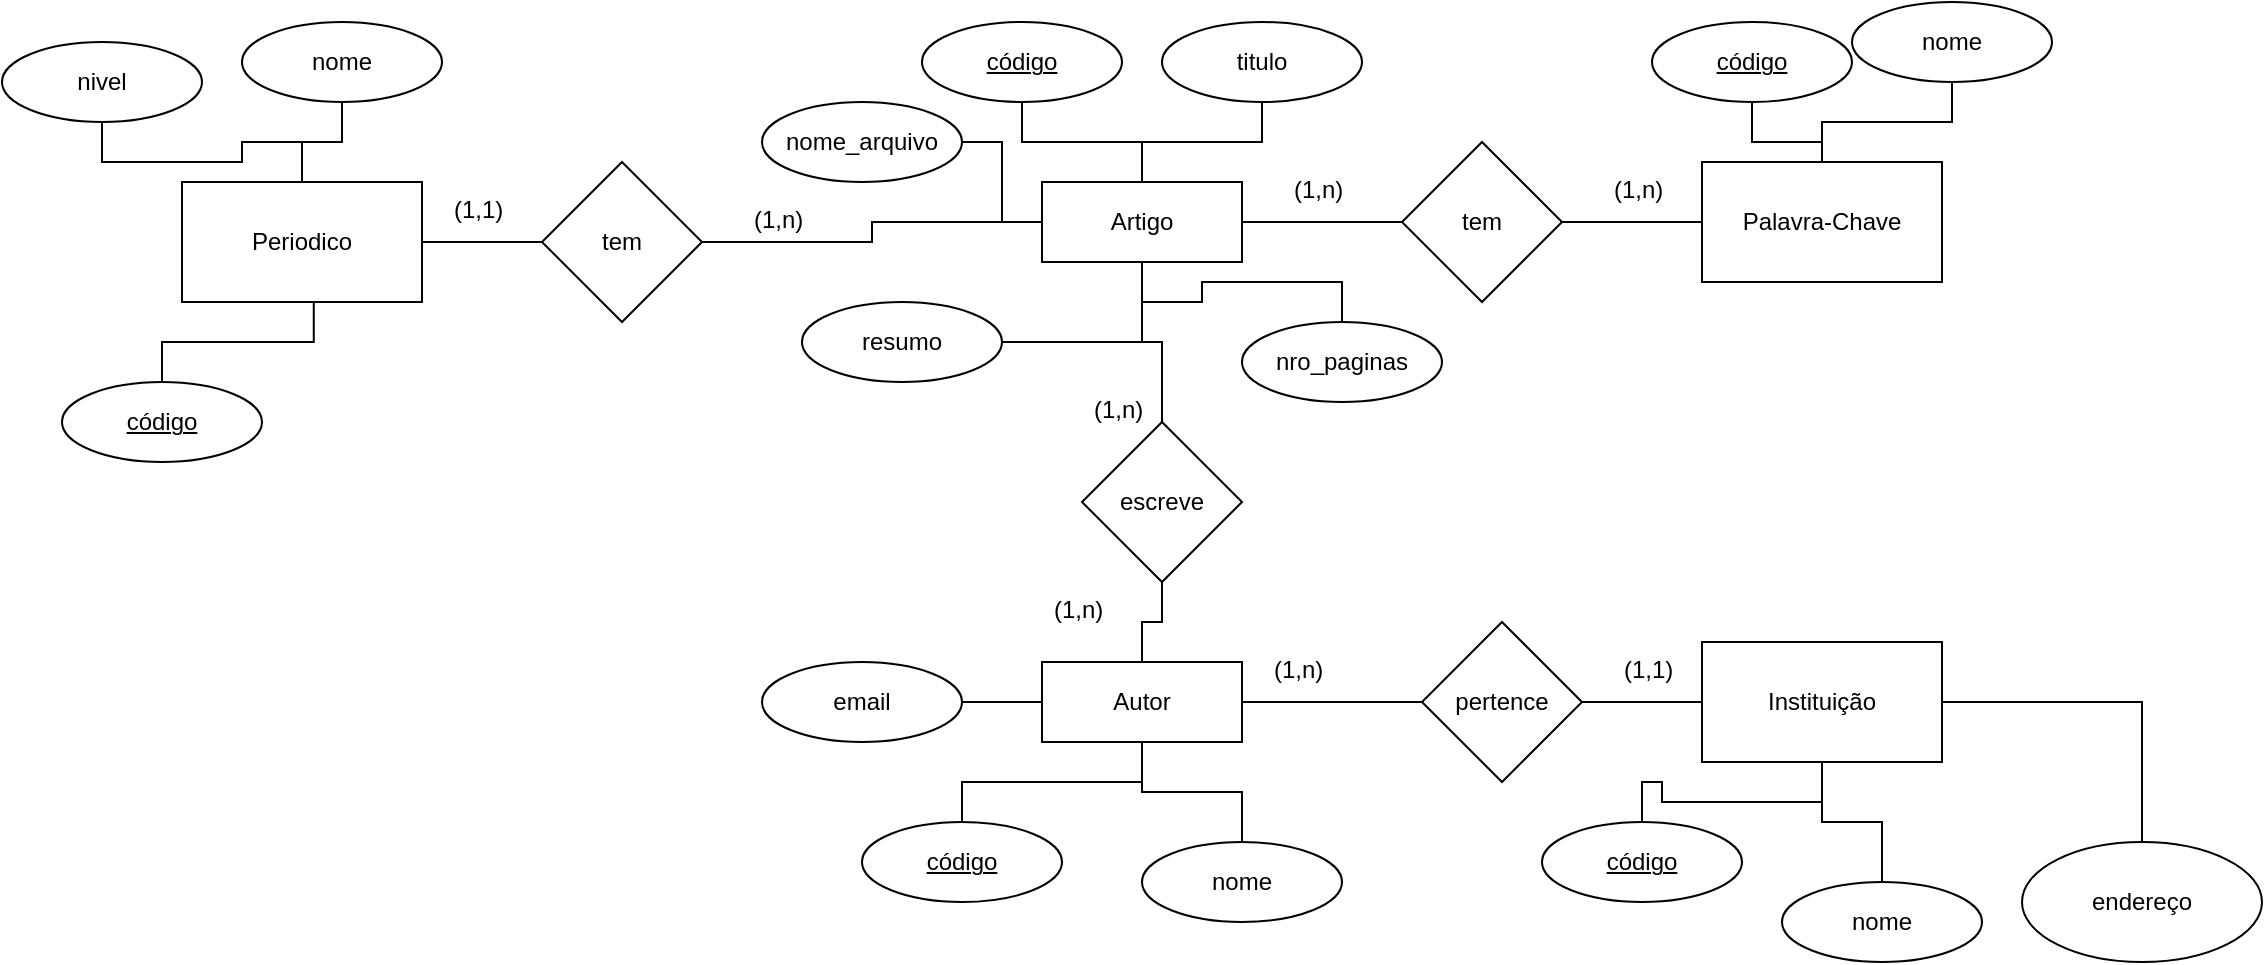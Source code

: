 <mxfile version="20.2.3" type="device"><diagram id="R2lEEEUBdFMjLlhIrx00" name="Page-1"><mxGraphModel dx="1561" dy="428" grid="1" gridSize="10" guides="1" tooltips="1" connect="1" arrows="1" fold="1" page="1" pageScale="1" pageWidth="850" pageHeight="1100" math="0" shadow="0" extFonts="Permanent Marker^https://fonts.googleapis.com/css?family=Permanent+Marker"><root><mxCell id="0"/><mxCell id="1" parent="0"/><mxCell id="NHCk2TSRlCwoeW8IWEPP-5" value="" style="edgeStyle=orthogonalEdgeStyle;rounded=0;orthogonalLoop=1;jettySize=auto;html=1;startArrow=none;startFill=0;endArrow=none;endFill=0;" parent="1" source="NHCk2TSRlCwoeW8IWEPP-1" target="NHCk2TSRlCwoeW8IWEPP-4" edge="1"><mxGeometry relative="1" as="geometry"/></mxCell><mxCell id="NHCk2TSRlCwoeW8IWEPP-28" value="" style="edgeStyle=orthogonalEdgeStyle;rounded=0;orthogonalLoop=1;jettySize=auto;html=1;startArrow=none;startFill=0;endArrow=none;endFill=0;" parent="1" source="NHCk2TSRlCwoeW8IWEPP-1" target="NHCk2TSRlCwoeW8IWEPP-27" edge="1"><mxGeometry relative="1" as="geometry"/></mxCell><mxCell id="NHCk2TSRlCwoeW8IWEPP-51" value="" style="edgeStyle=orthogonalEdgeStyle;rounded=0;orthogonalLoop=1;jettySize=auto;html=1;startArrow=none;startFill=0;endArrow=none;endFill=0;" parent="1" source="NHCk2TSRlCwoeW8IWEPP-1" target="NHCk2TSRlCwoeW8IWEPP-50" edge="1"><mxGeometry relative="1" as="geometry"/></mxCell><mxCell id="NHCk2TSRlCwoeW8IWEPP-1" value="Artigo" style="whiteSpace=wrap;html=1;align=center;" parent="1" vertex="1"><mxGeometry x="120" y="120" width="100" height="40" as="geometry"/></mxCell><mxCell id="NHCk2TSRlCwoeW8IWEPP-7" value="" style="edgeStyle=orthogonalEdgeStyle;rounded=0;orthogonalLoop=1;jettySize=auto;html=1;startArrow=none;startFill=0;endArrow=none;endFill=0;" parent="1" source="NHCk2TSRlCwoeW8IWEPP-4" target="NHCk2TSRlCwoeW8IWEPP-6" edge="1"><mxGeometry relative="1" as="geometry"/></mxCell><mxCell id="NHCk2TSRlCwoeW8IWEPP-4" value="tem" style="rhombus;whiteSpace=wrap;html=1;" parent="1" vertex="1"><mxGeometry x="300" y="100" width="80" height="80" as="geometry"/></mxCell><mxCell id="NHCk2TSRlCwoeW8IWEPP-6" value="Palavra-Chave" style="whiteSpace=wrap;html=1;" parent="1" vertex="1"><mxGeometry x="450" y="110" width="120" height="60" as="geometry"/></mxCell><mxCell id="NHCk2TSRlCwoeW8IWEPP-14" style="edgeStyle=orthogonalEdgeStyle;rounded=0;orthogonalLoop=1;jettySize=auto;html=1;startArrow=none;startFill=0;endArrow=none;endFill=0;" parent="1" source="NHCk2TSRlCwoeW8IWEPP-8" target="NHCk2TSRlCwoeW8IWEPP-1" edge="1"><mxGeometry relative="1" as="geometry"/></mxCell><mxCell id="NHCk2TSRlCwoeW8IWEPP-8" value="código" style="ellipse;whiteSpace=wrap;html=1;align=center;fontStyle=4;" parent="1" vertex="1"><mxGeometry x="60" y="40" width="100" height="40" as="geometry"/></mxCell><mxCell id="NHCk2TSRlCwoeW8IWEPP-15" style="edgeStyle=orthogonalEdgeStyle;rounded=0;orthogonalLoop=1;jettySize=auto;html=1;startArrow=none;startFill=0;endArrow=none;endFill=0;" parent="1" source="NHCk2TSRlCwoeW8IWEPP-9" target="NHCk2TSRlCwoeW8IWEPP-1" edge="1"><mxGeometry relative="1" as="geometry"/></mxCell><mxCell id="NHCk2TSRlCwoeW8IWEPP-9" value="titulo" style="ellipse;whiteSpace=wrap;html=1;align=center;" parent="1" vertex="1"><mxGeometry x="180" y="40" width="100" height="40" as="geometry"/></mxCell><mxCell id="NHCk2TSRlCwoeW8IWEPP-16" style="edgeStyle=orthogonalEdgeStyle;rounded=0;orthogonalLoop=1;jettySize=auto;html=1;startArrow=none;startFill=0;endArrow=none;endFill=0;" parent="1" source="NHCk2TSRlCwoeW8IWEPP-10" target="NHCk2TSRlCwoeW8IWEPP-1" edge="1"><mxGeometry relative="1" as="geometry"/></mxCell><mxCell id="NHCk2TSRlCwoeW8IWEPP-10" value="resumo" style="ellipse;whiteSpace=wrap;html=1;align=center;" parent="1" vertex="1"><mxGeometry y="180" width="100" height="40" as="geometry"/></mxCell><mxCell id="NHCk2TSRlCwoeW8IWEPP-17" style="edgeStyle=orthogonalEdgeStyle;rounded=0;orthogonalLoop=1;jettySize=auto;html=1;startArrow=none;startFill=0;endArrow=none;endFill=0;" parent="1" source="NHCk2TSRlCwoeW8IWEPP-11" target="NHCk2TSRlCwoeW8IWEPP-1" edge="1"><mxGeometry relative="1" as="geometry"/></mxCell><mxCell id="NHCk2TSRlCwoeW8IWEPP-11" value="nro_paginas" style="ellipse;whiteSpace=wrap;html=1;align=center;" parent="1" vertex="1"><mxGeometry x="220" y="190" width="100" height="40" as="geometry"/></mxCell><mxCell id="NHCk2TSRlCwoeW8IWEPP-13" style="edgeStyle=orthogonalEdgeStyle;rounded=0;orthogonalLoop=1;jettySize=auto;html=1;exitX=1;exitY=0.5;exitDx=0;exitDy=0;startArrow=none;startFill=0;endArrow=none;endFill=0;" parent="1" source="NHCk2TSRlCwoeW8IWEPP-12" target="NHCk2TSRlCwoeW8IWEPP-1" edge="1"><mxGeometry relative="1" as="geometry"/></mxCell><mxCell id="NHCk2TSRlCwoeW8IWEPP-12" value="nome_arquivo" style="ellipse;whiteSpace=wrap;html=1;align=center;" parent="1" vertex="1"><mxGeometry x="-20" y="80" width="100" height="40" as="geometry"/></mxCell><mxCell id="NHCk2TSRlCwoeW8IWEPP-18" value="(1,n)" style="text;strokeColor=none;fillColor=none;spacingLeft=4;spacingRight=4;overflow=hidden;rotatable=0;points=[[0,0.5],[1,0.5]];portConstraint=eastwest;fontSize=12;" parent="1" vertex="1"><mxGeometry x="400" y="110" width="40" height="30" as="geometry"/></mxCell><mxCell id="NHCk2TSRlCwoeW8IWEPP-19" value="(1,n)" style="text;strokeColor=none;fillColor=none;spacingLeft=4;spacingRight=4;overflow=hidden;rotatable=0;points=[[0,0.5],[1,0.5]];portConstraint=eastwest;fontSize=12;" parent="1" vertex="1"><mxGeometry x="240" y="110" width="40" height="30" as="geometry"/></mxCell><mxCell id="NHCk2TSRlCwoeW8IWEPP-22" style="edgeStyle=orthogonalEdgeStyle;rounded=0;orthogonalLoop=1;jettySize=auto;html=1;startArrow=none;startFill=0;endArrow=none;endFill=0;" parent="1" source="NHCk2TSRlCwoeW8IWEPP-20" target="NHCk2TSRlCwoeW8IWEPP-6" edge="1"><mxGeometry relative="1" as="geometry"/></mxCell><mxCell id="NHCk2TSRlCwoeW8IWEPP-20" value="código" style="ellipse;whiteSpace=wrap;html=1;align=center;fontStyle=4;" parent="1" vertex="1"><mxGeometry x="425" y="40" width="100" height="40" as="geometry"/></mxCell><mxCell id="NHCk2TSRlCwoeW8IWEPP-24" style="edgeStyle=orthogonalEdgeStyle;rounded=0;orthogonalLoop=1;jettySize=auto;html=1;startArrow=none;startFill=0;endArrow=none;endFill=0;" parent="1" source="NHCk2TSRlCwoeW8IWEPP-23" target="NHCk2TSRlCwoeW8IWEPP-6" edge="1"><mxGeometry relative="1" as="geometry"/></mxCell><mxCell id="NHCk2TSRlCwoeW8IWEPP-23" value="nome" style="ellipse;whiteSpace=wrap;html=1;align=center;" parent="1" vertex="1"><mxGeometry x="525" y="30" width="100" height="40" as="geometry"/></mxCell><mxCell id="NHCk2TSRlCwoeW8IWEPP-32" style="edgeStyle=orthogonalEdgeStyle;rounded=0;orthogonalLoop=1;jettySize=auto;html=1;startArrow=none;startFill=0;endArrow=none;endFill=0;" parent="1" source="NHCk2TSRlCwoeW8IWEPP-25" target="NHCk2TSRlCwoeW8IWEPP-30" edge="1"><mxGeometry relative="1" as="geometry"/></mxCell><mxCell id="NHCk2TSRlCwoeW8IWEPP-33" style="edgeStyle=orthogonalEdgeStyle;rounded=0;orthogonalLoop=1;jettySize=auto;html=1;startArrow=none;startFill=0;endArrow=none;endFill=0;" parent="1" source="NHCk2TSRlCwoeW8IWEPP-25" target="NHCk2TSRlCwoeW8IWEPP-31" edge="1"><mxGeometry relative="1" as="geometry"/></mxCell><mxCell id="NHCk2TSRlCwoeW8IWEPP-39" value="" style="edgeStyle=orthogonalEdgeStyle;rounded=0;orthogonalLoop=1;jettySize=auto;html=1;startArrow=none;startFill=0;endArrow=none;endFill=0;" parent="1" source="NHCk2TSRlCwoeW8IWEPP-25" target="NHCk2TSRlCwoeW8IWEPP-38" edge="1"><mxGeometry relative="1" as="geometry"/></mxCell><mxCell id="NHCk2TSRlCwoeW8IWEPP-25" value="Autor" style="whiteSpace=wrap;html=1;align=center;" parent="1" vertex="1"><mxGeometry x="120" y="360" width="100" height="40" as="geometry"/></mxCell><mxCell id="NHCk2TSRlCwoeW8IWEPP-29" style="edgeStyle=orthogonalEdgeStyle;rounded=0;orthogonalLoop=1;jettySize=auto;html=1;startArrow=none;startFill=0;endArrow=none;endFill=0;" parent="1" source="NHCk2TSRlCwoeW8IWEPP-27" target="NHCk2TSRlCwoeW8IWEPP-25" edge="1"><mxGeometry relative="1" as="geometry"/></mxCell><mxCell id="NHCk2TSRlCwoeW8IWEPP-27" value="escreve" style="rhombus;whiteSpace=wrap;html=1;" parent="1" vertex="1"><mxGeometry x="140" y="240" width="80" height="80" as="geometry"/></mxCell><mxCell id="NHCk2TSRlCwoeW8IWEPP-30" value="código" style="ellipse;whiteSpace=wrap;html=1;align=center;fontStyle=4;" parent="1" vertex="1"><mxGeometry x="30" y="440" width="100" height="40" as="geometry"/></mxCell><mxCell id="NHCk2TSRlCwoeW8IWEPP-31" value="nome" style="ellipse;whiteSpace=wrap;html=1;align=center;" parent="1" vertex="1"><mxGeometry x="170" y="450" width="100" height="40" as="geometry"/></mxCell><mxCell id="NHCk2TSRlCwoeW8IWEPP-35" style="edgeStyle=orthogonalEdgeStyle;rounded=0;orthogonalLoop=1;jettySize=auto;html=1;startArrow=none;startFill=0;endArrow=none;endFill=0;" parent="1" source="NHCk2TSRlCwoeW8IWEPP-34" target="NHCk2TSRlCwoeW8IWEPP-25" edge="1"><mxGeometry relative="1" as="geometry"/></mxCell><mxCell id="NHCk2TSRlCwoeW8IWEPP-34" value="email" style="ellipse;whiteSpace=wrap;html=1;align=center;" parent="1" vertex="1"><mxGeometry x="-20" y="360" width="100" height="40" as="geometry"/></mxCell><mxCell id="NHCk2TSRlCwoeW8IWEPP-36" value="(1,n)" style="text;strokeColor=none;fillColor=none;spacingLeft=4;spacingRight=4;overflow=hidden;rotatable=0;points=[[0,0.5],[1,0.5]];portConstraint=eastwest;fontSize=12;" parent="1" vertex="1"><mxGeometry x="140" y="220" width="40" height="30" as="geometry"/></mxCell><mxCell id="NHCk2TSRlCwoeW8IWEPP-37" value="(1,n)" style="text;strokeColor=none;fillColor=none;spacingLeft=4;spacingRight=4;overflow=hidden;rotatable=0;points=[[0,0.5],[1,0.5]];portConstraint=eastwest;fontSize=12;" parent="1" vertex="1"><mxGeometry x="120" y="320" width="40" height="30" as="geometry"/></mxCell><mxCell id="NHCk2TSRlCwoeW8IWEPP-41" value="" style="edgeStyle=orthogonalEdgeStyle;rounded=0;orthogonalLoop=1;jettySize=auto;html=1;startArrow=none;startFill=0;endArrow=none;endFill=0;" parent="1" source="NHCk2TSRlCwoeW8IWEPP-38" target="NHCk2TSRlCwoeW8IWEPP-40" edge="1"><mxGeometry relative="1" as="geometry"/></mxCell><mxCell id="NHCk2TSRlCwoeW8IWEPP-38" value="pertence" style="rhombus;whiteSpace=wrap;html=1;" parent="1" vertex="1"><mxGeometry x="310" y="340" width="80" height="80" as="geometry"/></mxCell><mxCell id="NHCk2TSRlCwoeW8IWEPP-44" style="edgeStyle=orthogonalEdgeStyle;rounded=0;orthogonalLoop=1;jettySize=auto;html=1;startArrow=none;startFill=0;endArrow=none;endFill=0;" parent="1" source="NHCk2TSRlCwoeW8IWEPP-40" target="NHCk2TSRlCwoeW8IWEPP-42" edge="1"><mxGeometry relative="1" as="geometry"/></mxCell><mxCell id="NHCk2TSRlCwoeW8IWEPP-45" style="edgeStyle=orthogonalEdgeStyle;rounded=0;orthogonalLoop=1;jettySize=auto;html=1;startArrow=none;startFill=0;endArrow=none;endFill=0;" parent="1" source="NHCk2TSRlCwoeW8IWEPP-40" target="NHCk2TSRlCwoeW8IWEPP-43" edge="1"><mxGeometry relative="1" as="geometry"/></mxCell><mxCell id="NHCk2TSRlCwoeW8IWEPP-47" value="" style="edgeStyle=orthogonalEdgeStyle;rounded=0;orthogonalLoop=1;jettySize=auto;html=1;startArrow=none;startFill=0;endArrow=none;endFill=0;" parent="1" source="NHCk2TSRlCwoeW8IWEPP-40" target="NHCk2TSRlCwoeW8IWEPP-46" edge="1"><mxGeometry relative="1" as="geometry"/></mxCell><mxCell id="NHCk2TSRlCwoeW8IWEPP-40" value="Instituição" style="whiteSpace=wrap;html=1;" parent="1" vertex="1"><mxGeometry x="450" y="350" width="120" height="60" as="geometry"/></mxCell><mxCell id="NHCk2TSRlCwoeW8IWEPP-42" value="código" style="ellipse;whiteSpace=wrap;html=1;align=center;fontStyle=4;" parent="1" vertex="1"><mxGeometry x="370" y="440" width="100" height="40" as="geometry"/></mxCell><mxCell id="NHCk2TSRlCwoeW8IWEPP-43" value="nome" style="ellipse;whiteSpace=wrap;html=1;align=center;" parent="1" vertex="1"><mxGeometry x="490" y="470" width="100" height="40" as="geometry"/></mxCell><mxCell id="NHCk2TSRlCwoeW8IWEPP-46" value="endereço" style="ellipse;whiteSpace=wrap;html=1;" parent="1" vertex="1"><mxGeometry x="610" y="450" width="120" height="60" as="geometry"/></mxCell><mxCell id="NHCk2TSRlCwoeW8IWEPP-48" value="(1,1)" style="text;strokeColor=none;fillColor=none;spacingLeft=4;spacingRight=4;overflow=hidden;rotatable=0;points=[[0,0.5],[1,0.5]];portConstraint=eastwest;fontSize=12;" parent="1" vertex="1"><mxGeometry x="405" y="350" width="40" height="30" as="geometry"/></mxCell><mxCell id="NHCk2TSRlCwoeW8IWEPP-49" value="(1,n)" style="text;strokeColor=none;fillColor=none;spacingLeft=4;spacingRight=4;overflow=hidden;rotatable=0;points=[[0,0.5],[1,0.5]];portConstraint=eastwest;fontSize=12;" parent="1" vertex="1"><mxGeometry x="230" y="350" width="40" height="30" as="geometry"/></mxCell><mxCell id="NHCk2TSRlCwoeW8IWEPP-53" value="" style="edgeStyle=orthogonalEdgeStyle;rounded=0;orthogonalLoop=1;jettySize=auto;html=1;startArrow=none;startFill=0;endArrow=none;endFill=0;" parent="1" source="NHCk2TSRlCwoeW8IWEPP-50" target="NHCk2TSRlCwoeW8IWEPP-52" edge="1"><mxGeometry relative="1" as="geometry"/></mxCell><mxCell id="NHCk2TSRlCwoeW8IWEPP-50" value="tem" style="rhombus;whiteSpace=wrap;html=1;" parent="1" vertex="1"><mxGeometry x="-130" y="110" width="80" height="80" as="geometry"/></mxCell><mxCell id="NHCk2TSRlCwoeW8IWEPP-52" value="Periodico" style="whiteSpace=wrap;html=1;" parent="1" vertex="1"><mxGeometry x="-310" y="120" width="120" height="60" as="geometry"/></mxCell><mxCell id="NHCk2TSRlCwoeW8IWEPP-59" style="edgeStyle=orthogonalEdgeStyle;rounded=0;orthogonalLoop=1;jettySize=auto;html=1;entryX=0.549;entryY=0.993;entryDx=0;entryDy=0;entryPerimeter=0;startArrow=none;startFill=0;endArrow=none;endFill=0;" parent="1" source="NHCk2TSRlCwoeW8IWEPP-54" target="NHCk2TSRlCwoeW8IWEPP-52" edge="1"><mxGeometry relative="1" as="geometry"/></mxCell><mxCell id="NHCk2TSRlCwoeW8IWEPP-54" value="código" style="ellipse;whiteSpace=wrap;html=1;align=center;fontStyle=4;" parent="1" vertex="1"><mxGeometry x="-370" y="220" width="100" height="40" as="geometry"/></mxCell><mxCell id="NHCk2TSRlCwoeW8IWEPP-58" style="edgeStyle=orthogonalEdgeStyle;rounded=0;orthogonalLoop=1;jettySize=auto;html=1;startArrow=none;startFill=0;endArrow=none;endFill=0;" parent="1" source="NHCk2TSRlCwoeW8IWEPP-55" target="NHCk2TSRlCwoeW8IWEPP-52" edge="1"><mxGeometry relative="1" as="geometry"/></mxCell><mxCell id="NHCk2TSRlCwoeW8IWEPP-55" value="nivel" style="ellipse;whiteSpace=wrap;html=1;align=center;" parent="1" vertex="1"><mxGeometry x="-400" y="50" width="100" height="40" as="geometry"/></mxCell><mxCell id="NHCk2TSRlCwoeW8IWEPP-57" style="edgeStyle=orthogonalEdgeStyle;rounded=0;orthogonalLoop=1;jettySize=auto;html=1;startArrow=none;startFill=0;endArrow=none;endFill=0;" parent="1" source="NHCk2TSRlCwoeW8IWEPP-56" target="NHCk2TSRlCwoeW8IWEPP-52" edge="1"><mxGeometry relative="1" as="geometry"/></mxCell><mxCell id="NHCk2TSRlCwoeW8IWEPP-56" value="nome" style="ellipse;whiteSpace=wrap;html=1;align=center;" parent="1" vertex="1"><mxGeometry x="-280" y="40" width="100" height="40" as="geometry"/></mxCell><mxCell id="NHCk2TSRlCwoeW8IWEPP-60" value="(1,n)" style="text;strokeColor=none;fillColor=none;spacingLeft=4;spacingRight=4;overflow=hidden;rotatable=0;points=[[0,0.5],[1,0.5]];portConstraint=eastwest;fontSize=12;" parent="1" vertex="1"><mxGeometry x="-30" y="125" width="40" height="30" as="geometry"/></mxCell><mxCell id="NHCk2TSRlCwoeW8IWEPP-61" value="(1,1)" style="text;strokeColor=none;fillColor=none;spacingLeft=4;spacingRight=4;overflow=hidden;rotatable=0;points=[[0,0.5],[1,0.5]];portConstraint=eastwest;fontSize=12;" parent="1" vertex="1"><mxGeometry x="-180" y="120" width="40" height="30" as="geometry"/></mxCell></root></mxGraphModel></diagram></mxfile>